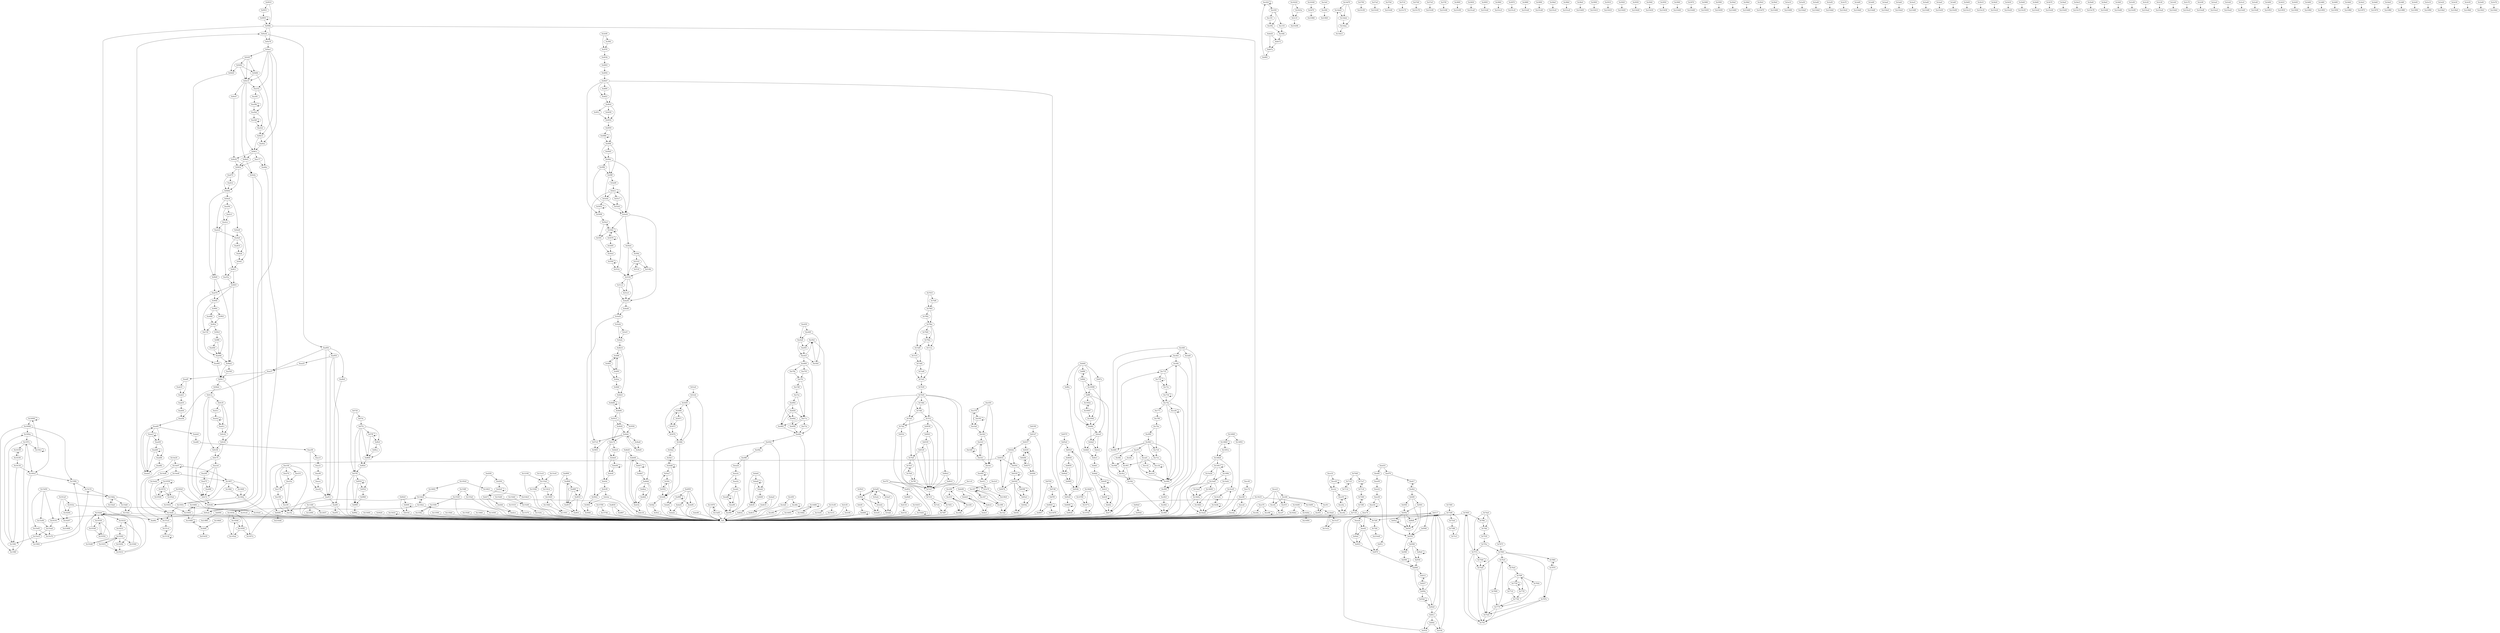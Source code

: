 digraph "/bin/ls" {
	"0x16000" -> "0x16000"
	"0x16000" -> "0x16068"
	"0xc024" -> "0xc030"
	"0xc024" -> "0xc024"
	"0x1002e" -> "0x10047"
	"0xc030" -> "0xc191"
	"0xc030" -> "0xc09a"
	"0xc030" -> "0xc153"
	"0x12037" -> "0x0"
	"0x8038" -> "0x8041"
	"0x8038" -> "0x7e27"
	"0x403b" -> "0x4063"
	"0xa040" -> "0xa046"
	"0x8041" -> "0x8100"
	"0x8041" -> "0x7e27"
	"0xa046" -> "0x9bb2"
	"0xa046" -> "0xa485"
	"0x10047" -> "0x1002e"
	"0x10047" -> "0x1004f"
	"0x1004f" -> "0xfd8e"
	"0x4063" -> "0x4092"
	"0x16068" -> "0x160ba"
	"0x16068" -> "0x15f0b"
	"0x16068" -> "0x15f6f"
	"0xa070" -> "0xa0c2"
	"0xa070" -> "0x9b82"
	"0x6090" -> "0x0"
	"0x6090" -> "0x21ff60"
	"0x4092" -> "0x40d7"
	"0x12090" -> "0x0"
	"0x10098" -> "0xfff0"
	"0x10098" -> "0xfea9"
	"0xc09a" -> "0xc0db"
	"0x80a3" -> "0x80c0"
	"0x80a3" -> "0x7e27"
	"0x160ba" -> "0x15f7a"
	"0x160ba" -> "0x160cd"
	"0x80c0" -> "0x7e27"
	"0xa0c2" -> "0x9b82"
	"0x160cd" -> "0x15f0b"
	"0x160cd" -> "0x15f04"
	"0x40d7" -> "0x0"
	"0x40d7" -> "0x5699"
	"0x40d7" -> "0x4f23"
	"0x40d7" -> "0x48c6"
	"0x40d7" -> "0x4f09"
	"0xc0db" -> "0xbb72"
	"0x60e0" -> "0x60f0"
	"0x60e0" -> "0x610d"
	"0xa0ea" -> "0x9b1c"
	"0x60f0" -> "0x60f0"
	"0x60f0" -> "0x610d"
	"0xe100" -> "0xe1f0"
	"0xe100" -> "0xe231"
	"0xe100" -> "0xe178"
	"0xe100" -> "0xe1fa"
	"0xe100" -> "0xe27b"
	"0x8100" -> "0x8120"
	"0x8100" -> "0x7e27"
	"0x16100" -> "0x16130"
	"0x16100" -> "0x16109"
	"0x16109" -> "0x16100"
	"0x610d" -> "0x0"
	"0x8120" -> "0x7fa0"
	"0x8120" -> "0x7e27"
	"0x16130" -> "0x15f61"
	"0x16130" -> "0x160cd"
	"0xc153" -> "0xc0db"
	"0x12160" -> "0x133a0"
	"0x12160" -> "0x0"
	"0x816c" -> "0x7e27"
	"0xa177" -> "0xa6be"
	"0xa177" -> "0x9b5e"
	"0xe178" -> "0xe196"
	"0x6190" -> "0x61d7"
	"0xc191" -> "0xc09a"
	"0x16191" -> "0x15ea8"
	"0xe196" -> "0xe1f0"
	"0xe196" -> "0xe1fa"
	"0x161a0" -> "0x161bc"
	"0x161a0" -> "0x16204"
	"0x161a0" -> "0x16207"
	"0x161bc" -> "0x161e0"
	"0x161bc" -> "0x16204"
	"0xc1c0" -> "0xc200"
	"0x61d7" -> "0x0"
	"0x61d7" -> "0x6237"
	"0x161e0" -> "0x0"
	"0xa1e6" -> "0xa468"
	"0xa1e6" -> "0xa240"
	"0xa1e6" -> "0x9c7e"
	"0xe1f0" -> "0xe1fa"
	"0xe1fa" -> "0x0"
	"0xc200" -> "0xc210"
	"0xc200" -> "0xc24b"
	"0x16204" -> "0x16207"
	"0x16207" -> "0x21fd08"
	"0x1020b" -> "0x10212"
	"0x10212" -> "0x1021b"
	"0x10212" -> "0x102dd"
	"0xc210" -> "0xc24b"
	"0xc210" -> "0xc226"
	"0x1021b" -> "0x10231"
	"0x1021b" -> "0x1020b"
	"0x16220" -> "0x3c10"
	"0x16220" -> "0x1623a"
	"0xc226" -> "0xc200"
	"0xc226" -> "0xc210"
	"0xc226" -> "0xc24b"
	"0xe231" -> "0xe23a"
	"0x10231" -> "0x10260"
	"0x6237" -> "0x62dc"
	"0x6237" -> "0x625f"
	"0xe23a" -> "0xe1f0"
	"0xe23a" -> "0xe178"
	"0x1623a" -> "0x3c10"
	"0xa240" -> "0xa275"
	"0xc24b" -> "0x0"
	"0x10251" -> "0x10260"
	"0x10251" -> "0x10212"
	"0x625f" -> "0x6266"
	"0x625f" -> "0x628e"
	"0x10260" -> "0x10360"
	"0x10260" -> "0x10251"
	"0x10260" -> "0x10212"
	"0x10260" -> "0x102d8"
	"0x10260" -> "0x1020b"
	"0x16260" -> "0x162b2"
	"0x16260" -> "0x1626a"
	"0x6266" -> "0x6273"
	"0x6266" -> "0x625f"
	"0x1626a" -> "0x21ff30"
	"0x6273" -> "0x6266"
	"0x6273" -> "0x628e"
	"0x6273" -> "0x625f"
	"0xa275" -> "0xa468"
	"0xa275" -> "0x9c7e"
	"0xe27b" -> "0xe23a"
	"0x628e" -> "0x0"
	"0xa29d" -> "0xa2c3"
	"0xa29d" -> "0xa2ce"
	"0x162b2" -> "0x0"
	"0xc2c0" -> "0xc3ad"
	"0xc2c0" -> "0xc357"
	"0xa2c3" -> "0xa2ce"
	"0xa2ce" -> "0xa55a"
	"0xa2ce" -> "0xa2e4"
	"0x102d8" -> "0x102dd"
	"0x62dc" -> "0x641b"
	"0x62dc" -> "0x6476"
	"0x62dc" -> "0x630e"
	"0x102dd" -> "0x10330"
	"0x102dd" -> "0x0"
	"0x102dd" -> "0x1021b"
	"0x102dd" -> "0x102dd"
	"0xa2e4" -> "0xa4a0"
	"0xa2e4" -> "0x9b9f"
	"0x630e" -> "0x6330"
	"0x630e" -> "0x6342"
	"0xa31b" -> "0xa381"
	"0xa31b" -> "0xa3bd"
	"0x6330" -> "0x6330"
	"0x6330" -> "0x6342"
	"0x10330" -> "0x102d8"
	"0x10330" -> "0x10349"
	"0x10330" -> "0x10354"
	"0x16340" -> "0x3d70"
	"0x6342" -> "0x6390"
	"0x6342" -> "0x63a3"
	"0x6342" -> "0x6476"
	"0x6342" -> "0x63fc"
	"0x6342" -> "0x63be"
	"0xc347" -> "0xc398"
	"0xc347" -> "0xc357"
	"0x10349" -> "0x10354"
	"0x10349" -> "0x102dd"
	"0xe350" -> "0xe378"
	"0xe350" -> "0xe3b3"
	"0xe350" -> "0xe3ec"
	"0x10354" -> "0x10330"
	"0x10354" -> "0x102dd"
	"0xc357" -> "0xc347"
	"0xc357" -> "0xc398"
	"0xc357" -> "0xc3ad"
	"0xc357" -> "0xc357"
	"0x10360" -> "0x102dd"
	"0xe378" -> "0xe393"
	"0xe378" -> "0xe3a6"
	"0xa381" -> "0xa39b"
	"0x6390" -> "0x6390"
	"0x6390" -> "0x63a3"
	"0xe393" -> "0xe393"
	"0xe393" -> "0xe3a6"
	"0xc398" -> "0xc3ad"
	"0xa39b" -> "0xa39b"
	"0xa39b" -> "0xa3bd"
	"0x63a3" -> "0x63be"
	"0xe3a6" -> "0xe378"
	"0xe3a6" -> "0xe3b3"
	"0xc3ad" -> "0x0"
	"0xe3b3" -> "0xe3c0"
	"0xe3b3" -> "0xe3ec"
	"0xa3bd" -> "0xa3d0"
	"0xa3bd" -> "0xa3e2"
	"0x63be" -> "0x63fc"
	"0xe3c0" -> "0xe3d0"
	"0xe3c0" -> "0xe3e1"
	"0xe3d0" -> "0xe3d0"
	"0xe3d0" -> "0xe3e1"
	"0xa3d0" -> "0xa3d0"
	"0xa3d0" -> "0xa3e2"
	"0x103e0" -> "0x0"
	"0xe3e1" -> "0xe3c0"
	"0xe3e1" -> "0xe3ec"
	"0xa3e2" -> "0x9b13"
	"0xc3e0" -> "0xc406"
	"0xe3ec" -> "0xe400"
	"0xe3ec" -> "0xe411"
	"0x63fc" -> "0x0"
	"0xe400" -> "0xe400"
	"0xe400" -> "0xe411"
	"0xc406" -> "0x21ff20"
	"0xe411" -> "0x3e70"
	"0x641b" -> "0x6490"
	"0x641b" -> "0x630e"
	"0xe430" -> "0xe4a8"
	"0xe430" -> "0xe469"
	"0x10432" -> "0x10450"
	"0x10450" -> "0x10460"
	"0x10450" -> "0x10484"
	"0x10460" -> "0x3b80"
	"0x10460" -> "0x10484"
	"0x10460" -> "0x10460"
	"0xa468" -> "0x9c7e"
	"0xe469" -> "0xe5b0"
	"0xe469" -> "0xe4a8"
	"0x6476" -> "0x641b"
	"0xa478" -> "0x9f48"
	"0xa478" -> "0xa485"
	"0x14480" -> "0x14480"
	"0x14480" -> "0x14493"
	"0x14480" -> "0x144bb"
	"0x10484" -> "0x103e0"
	"0x10484" -> "0x10450"
	"0xa485" -> "0x9bc7"
	"0x6490" -> "0x21feb8"
	"0x14493" -> "0x0"
	"0xa4a0" -> "0xa6a8"
	"0xa4a0" -> "0x9f11"
	"0xa4a0" -> "0xa816"
	"0xe4a8" -> "0xe4c6"
	"0xe4a8" -> "0xe65f"
	"0x144bb" -> "0x14480"
	"0xe4c6" -> "0xe5b0"
	"0xe4c6" -> "0xe669"
	"0xe4c6" -> "0xe5b2"
	"0x144e0" -> "0x0"
	"0x144e0" -> "0x144ee"
	"0x144ee" -> "0x14500"
	"0x144ee" -> "0x144e0"
	"0x144ee" -> "0x1453b"
	"0x14500" -> "0x0"
	"0x1453b" -> "0x145b8"
	"0x1453b" -> "0x1457a"
	"0x1453b" -> "0x145ab"
	"0x1453b" -> "0x14595"
	"0xa540" -> "0x9bc7"
	"0x10548" -> "0x10558"
	"0x10548" -> "0x1057d"
	"0x10558" -> "0x10558"
	"0x10558" -> "0x1057d"
	"0x10558" -> "0x105af"
	"0xa55a" -> "0x9f25"
	"0x6570" -> "0x65a0"
	"0x1457a" -> "0x144e0"
	"0x1057d" -> "0x10548"
	"0x1057d" -> "0x105af"
	"0x14595" -> "0x1457a"
	"0x14595" -> "0x145ab"
	"0x65a0" -> "0x65c0"
	"0x65a0" -> "0x65e9"
	"0x145ab" -> "0x145b8"
	"0x105af" -> "0x10432"
	"0xe5b0" -> "0xe5b2"
	"0xe5b2" -> "0x0"
	"0xe5b2" -> "0xe65f"
	"0x145b8" -> "0x14595"
	"0x65c0" -> "0x6640"
	"0x65c0" -> "0x65db"
	"0xa5c1" -> "0xa5e2"
	"0x65db" -> "0x65c0"
	"0x65db" -> "0x65e9"
	"0x105e0" -> "0x10548"
	"0x105e0" -> "0x103e0"
	"0x105e0" -> "0x10432"
	"0x145e0" -> "0x14621"
	"0x145e0" -> "0x14602"
	"0xa5e2" -> "0xa5e2"
	"0xa5e2" -> "0xa61c"
	"0x65e9" -> "0x6628"
	"0x65e9" -> "0x6608"
	"0x14602" -> "0x144e0"
	"0x6608" -> "0x6608"
	"0x6608" -> "0x6628"
	"0xa61c" -> "0x9c42"
	"0x14621" -> "0x21fdc0"
	"0x6628" -> "0x0"
	"0x6640" -> "0x66a0"
	"0x6640" -> "0x65db"
	"0x6640" -> "0x6656"
	"0xc640" -> "0xcbd0"
	"0xc640" -> "0xc6d1"
	"0xc640" -> "0xc860"
	"0xc640" -> "0xcb60"
	"0x6656" -> "0x66a0"
	"0x6656" -> "0x6683"
	"0xe65f" -> "0xe4c6"
	"0xe669" -> "0xe78a"
	"0xe669" -> "0xe703"
	"0xe669" -> "0xe6bc"
	"0xe669" -> "0xe84d"
	"0x6683" -> "0x65db"
	"0xa688" -> "0x9fcb"
	"0x66a0" -> "0x6683"
	"0xa6a8" -> "0x9efc"
	"0x146b0" -> "0x3b80"
	"0xe6bc" -> "0x0"
	"0xe6bc" -> "0xe92d"
	"0xa6be" -> "0x9ca4"
	"0x146d0" -> "0x14760"
	"0x146d0" -> "0x1477a"
	"0x146d0" -> "0x147b4"
	"0xc6d1" -> "0xc6fb"
	"0xc6fb" -> "0xc710"
	"0xc6fb" -> "0xc80f"
	"0xe703" -> "0xe70c"
	"0xe70c" -> "0xe7d8"
	"0xe70c" -> "0xe71a"
	"0xc710" -> "0xc718"
	"0xc710" -> "0xc72c"
	"0xc718" -> "0xc718"
	"0xc718" -> "0xc74a"
	"0xc718" -> "0xc72c"
	"0xe71a" -> "0xe858"
	"0xe71a" -> "0xe883"
	"0xe71a" -> "0xe73e"
	"0xa720" -> "0xa046"
	"0xc72c" -> "0xc73d"
	"0xc73d" -> "0xc74a"
	"0xc73d" -> "0xc73d"
	"0xe73e" -> "0xe6bc"
	"0xc74a" -> "0xc800"
	"0xc74a" -> "0xc771"
	"0xc74a" -> "0xca36"
	"0xc74a" -> "0xc6fb"
	"0xc74a" -> "0xc80f"
	"0x14760" -> "0x1477a"
	"0xc771" -> "0xc780"
	"0x1477a" -> "0x147b4"
	"0xc780" -> "0xc7ba"
	"0xe78a" -> "0xe70c"
	"0x67b0" -> "0x67d8"
	"0x67b0" -> "0x6857"
	"0x147b4" -> "0x0"
	"0xc7ba" -> "0xc890"
	"0xc7ba" -> "0xc7e6"
	"0x67d8" -> "0x67ff"
	"0xe7d8" -> "0xe7ee"
	"0xc7e6" -> "0xc7ee"
	"0xe7ee" -> "0xe71a"
	"0xe7ee" -> "0xe80d"
	"0xc7ee" -> "0xc800"
	"0xc7ee" -> "0xc901"
	"0x67ff" -> "0x6820"
	"0xc800" -> "0xc710"
	"0xc800" -> "0xc80f"
	"0xe80d" -> "0xe828"
	"0xe80d" -> "0xe883"
	"0xc80f" -> "0xc823"
	"0xa816" -> "0xa6a8"
	"0x6820" -> "0x6820"
	"0x6820" -> "0x21fd78"
	"0x6820" -> "0x6857"
	"0xc823" -> "0xc842"
	"0xe828" -> "0xe71a"
	"0xe828" -> "0xe883"
	"0xe828" -> "0xe84d"
	"0x14840" -> "0x148b0"
	"0x14840" -> "0x14852"
	"0xc842" -> "0xc860"
	"0xe84d" -> "0xe858"
	"0xa84c" -> "0x9a3d"
	"0x14852" -> "0x0"
	"0x6857" -> "0x0"
	"0xe858" -> "0xe6bc"
	"0xa856" -> "0xa911"
	"0xa856" -> "0xa954"
	"0xa856" -> "0xa8e6"
	"0xa856" -> "0xaa37"
	"0xc860" -> "0x0"
	"0xe883" -> "0xe6bc"
	"0xc890" -> "0xc8b3"
	"0x148b0" -> "0x148b0"
	"0x148b0" -> "0x1491a"
	"0x148b0" -> "0x148e8"
	"0xc8b3" -> "0xcb60"
	"0xc8b3" -> "0xc800"
	"0xc8b3" -> "0xc7e6"
	"0xc8b3" -> "0xc8fe"
	"0xc8b3" -> "0xc97c"
	"0xc8b3" -> "0xc7ee"
	"0x48c6" -> "0x4934"
	"0x48c6" -> "0x491c"
	"0x48c6" -> "0x4d36"
	"0xa8e6" -> "0xa911"
	"0x148e8" -> "0x0"
	"0x148e8" -> "0x14cd5"
	"0x148e8" -> "0x149c7"
	"0xc8fe" -> "0xc901"
	"0xc901" -> "0xc9ca"
	"0xc901" -> "0xc9dc"
	"0xa911" -> "0x0"
	"0xa911" -> "0xaf0f"
	"0x1491a" -> "0x148e8"
	"0x491c" -> "0x4934"
	"0xe92d" -> "0x0"
	"0xe92d" -> "0xe9de"
	"0xe92d" -> "0xe99f"
	"0x4934" -> "0x4959"
	"0xa954" -> "0xa911"
	"0xa954" -> "0xaa25"
	"0xa954" -> "0xaf0f"
	"0x4959" -> "0x4980"
	"0x4959" -> "0x499f"
	"0xc97c" -> "0xc800"
	"0xc97c" -> "0xcad1"
	"0xc97c" -> "0xc9b0"
	"0xc97c" -> "0xcbfc"
	"0x4980" -> "0x4980"
	"0x4980" -> "0x499f"
	"0xe99f" -> "0x0"
	"0x69a0" -> "0x0"
	"0x69a0" -> "0x69dd"
	"0x499f" -> "0x49dc"
	"0x499f" -> "0x49d5"
	"0x499f" -> "0x49ff"
	"0xc9b0" -> "0xc9ca"
	"0x149c7" -> "0x14a28"
	"0x149c7" -> "0x14a87"
	"0x149c7" -> "0x149fe"
	"0x149c7" -> "0x149c7"
	"0xc9ca" -> "0xc9dc"
	"0x49d5" -> "0x49dc"
	"0xc9dc" -> "0xc860"
	"0x69dd" -> "0x0"
	"0xe9de" -> "0xe9f8"
	"0x49dc" -> "0x4a42"
	"0x49dc" -> "0x49fb"
	"0x49dc" -> "0x49ff"
	"0xe9f8" -> "0xea24"
	"0xe9f8" -> "0xe99f"
	"0x49fb" -> "0x4a42"
	"0x49fb" -> "0x49ff"
	"0x149fe" -> "0x14a0c"
	"0x149fe" -> "0x14a87"
	"0x49ff" -> "0x4a08"
	"0x49ff" -> "0x524d"
	"0x4a08" -> "0x4a1c"
	"0x14a0c" -> "0x14a2d"
	"0x4a1c" -> "0x4a42"
	"0x4a1c" -> "0x57e4"
	"0x4a1c" -> "0x53c7"
	"0x4a1c" -> "0x4a1c"
	"0x4a1c" -> "0x524d"
	"0xea24" -> "0xea3a"
	"0xaa25" -> "0xaa37"
	"0x14a28" -> "0x14a2d"
	"0x14a2d" -> "0x0"
	"0x14a2d" -> "0x14cd5"
	"0xca36" -> "0xc800"
	"0xca36" -> "0xca36"
	"0xaa37" -> "0xaaf0"
	"0xaa37" -> "0xaa56"
	"0xea3a" -> "0xea5a"
	"0xea3a" -> "0xe99f"
	"0x4a42" -> "0x50e0"
	"0x4a42" -> "0x540a"
	"0x4a42" -> "0x4a56"
	"0x4a56" -> "0x4ed0"
	"0x4a56" -> "0x4a63"
	"0xaa56" -> "0xaa60"
	"0xea5a" -> "0xea6c"
	"0xaa60" -> "0xaae0"
	"0xaa60" -> "0xad30"
	"0xaa60" -> "0xaac5"
	"0xaa60" -> "0xabe6"
	"0x4a63" -> "0x4abb"
	"0x4a63" -> "0x5846"
	"0xea6c" -> "0xea88"
	"0xea6c" -> "0xea99"
	"0xea6c" -> "0xe99f"
	"0x14a87" -> "0x14b00"
	"0x14a87" -> "0x14b0a"
	"0x14a87" -> "0x14b6c"
	"0x14a87" -> "0x14aef"
	"0xea88" -> "0xea88"
	"0xea88" -> "0xea99"
	"0xea99" -> "0xe99f"
	"0x4abb" -> "0x4af1"
	"0x4abb" -> "0x4afa"
	"0xaac5" -> "0xad30"
	"0xaac5" -> "0xaae0"
	"0xaac5" -> "0xaac5"
	"0xcad1" -> "0xcb19"
	"0xcad1" -> "0xcc32"
	"0xcad1" -> "0xcc3d"
	"0xaae0" -> "0xaa60"
	"0x14aef" -> "0x14b0a"
	"0x4af1" -> "0x4afa"
	"0xaaf0" -> "0xab21"
	"0xaaf0" -> "0xab19"
	"0x4afa" -> "0x4b14"
	"0x14b00" -> "0x14b0a"
	"0x14b0a" -> "0x0"
	"0x14b0a" -> "0x14b6c"
	"0x4b14" -> "0x4f88"
	"0x4b14" -> "0x4b21"
	"0xab19" -> "0xab21"
	"0xcb19" -> "0xc800"
	"0x4b21" -> "0x4b68"
	"0x4b21" -> "0x4b84"
	"0xab21" -> "0xab35"
	"0xab35" -> "0xab44"
	"0xab44" -> "0xaa56"
	"0xcb60" -> "0xc6d1"
	"0x4b68" -> "0x4b68"
	"0x4b68" -> "0x4b84"
	"0x14b6c" -> "0x14a2d"
	"0x4b84" -> "0x4b92"
	"0x4b84" -> "0x5015"
	"0x4b92" -> "0x4bdc"
	"0x4b92" -> "0x4c76"
	"0x4ba8" -> "0x4bd5"
	"0xcbd0" -> "0xc860"
	"0x4bd5" -> "0x4bdc"
	"0x4bdc" -> "0x5803"
	"0x4bdc" -> "0x57e4"
	"0x4bdc" -> "0x4bd5"
	"0x4bdc" -> "0x4c76"
	"0x4bdc" -> "0x4ba8"
	"0xabe6" -> "0xabf6"
	"0xabf6" -> "0xac08"
	"0xcbfc" -> "0xc9b0"
	"0xac08" -> "0xacf4"
	"0xac08" -> "0xac1f"
	"0xac1f" -> "0xac2c"
	"0xac2c" -> "0xac80"
	"0xcc32" -> "0xcb19"
	"0xcc3d" -> "0xcb19"
	"0xcc3d" -> "0xcc3d"
	"0xec40" -> "0xec74"
	"0x14c6b" -> "0x14c6b"
	"0x14c6b" -> "0x14cf4"
	"0x14c6b" -> "0x14a2d"
	"0xec74" -> "0xec88"
	"0x4c76" -> "0x4dc8"
	"0x4c76" -> "0x4c8c"
	"0x4c76" -> "0x4de0"
	"0xac80" -> "0xacec"
	"0xec88" -> "0xeca0"
	"0xec88" -> "0xecba"
	"0x4c8c" -> "0x4c99"
	"0x4c99" -> "0x5822"
	"0x4c99" -> "0x4cbe"
	"0xeca0" -> "0x0"
	"0xeca0" -> "0xecba"
	"0xecba" -> "0x0"
	"0x4cbe" -> "0x0"
	"0x4cbe" -> "0x5841"
	"0x14cd5" -> "0x14cf4"
	"0xacec" -> "0xacf4"
	"0x14cf4" -> "0x14c6b"
	"0xacf4" -> "0xa911"
	"0xed10" -> "0xef79"
	"0xed10" -> "0xedf5"
	"0xad30" -> "0xad68"
	"0xad30" -> "0xad49"
	"0x4d36" -> "0x4934"
	"0xad49" -> "0xad68"
	"0xad49" -> "0xad49"
	"0xad49" -> "0xaae0"
	"0xcd50" -> "0xcda0"
	"0xcd50" -> "0xcd8e"
	"0xad68" -> "0xad82"
	"0x14d70" -> "0x14de6"
	"0x14d70" -> "0x14deb"
	"0x14d70" -> "0x14dac"
	"0xad82" -> "0xaae0"
	"0xcd8e" -> "0xcd93"
	"0xcd8e" -> "0xcd8e"
	"0xcd93" -> "0x0"
	"0xcda0" -> "0x0"
	"0x14dac" -> "0x14dc3"
	"0x14dc3" -> "0x14de6"
	"0x4dc8" -> "0x4de0"
	"0x4de0" -> "0x4e00"
	"0x4de0" -> "0x4e0f"
	"0x14de6" -> "0x14deb"
	"0x14deb" -> "0x14dac"
	"0xedf5" -> "0xee09"
	"0x4e00" -> "0x4e00"
	"0x4e00" -> "0x4e0f"
	"0xee09" -> "0xee22"
	"0x4e0f" -> "0x4c8c"
	"0xce10" -> "0xce20"
	"0xce10" -> "0xce2c"
	"0x14e20" -> "0x151a5"
	"0x14e20" -> "0x14e97"
	"0xee22" -> "0xee38"
	"0xce20" -> "0xce20"
	"0xce20" -> "0xce2c"
	"0xce2c" -> "0xce6a"
	"0xce2c" -> "0xce55"
	"0xee38" -> "0xf01c"
	"0xee38" -> "0xee54"
	"0xce4a" -> "0xce6a"
	"0xce4a" -> "0xce55"
	"0xee54" -> "0xee74"
	"0xee54" -> "0xee54"
	"0xce55" -> "0xce4a"
	"0xce55" -> "0xce55"
	"0xce55" -> "0xce6a"
	"0xce6a" -> "0x0"
	"0xce70" -> "0xce98"
	"0xce70" -> "0xce8a"
	"0xee74" -> "0xeea9"
	"0xee74" -> "0xeef2"
	"0xee74" -> "0xf453"
	"0xce8a" -> "0x0"
	"0x14e97" -> "0x14ef8"
	"0x14e97" -> "0x14ed0"
	"0x14e97" -> "0x14f57"
	"0x14e97" -> "0x14e97"
	"0xce98" -> "0x0"
	"0xce98" -> "0xce98"
	"0xeea9" -> "0xf4a0"
	"0xeea9" -> "0xeef2"
	"0xcec0" -> "0x0"
	"0xcec0" -> "0xcf19"
	"0xcec0" -> "0xcf28"
	"0xcec0" -> "0xcef2"
	"0x14ed0" -> "0x14ede"
	"0x14ed0" -> "0x14f57"
	"0x4ed0" -> "0x4a63"
	"0x14ede" -> "0x14efd"
	"0xeef2" -> "0xf070"
	"0xeef2" -> "0xf453"
	"0xeef2" -> "0xf4a0"
	"0xcef2" -> "0xcef7"
	"0xcef7" -> "0x0"
	"0x14ef8" -> "0x14efd"
	"0x14efd" -> "0x0"
	"0x14efd" -> "0x151a5"
	"0x4f09" -> "0x4f23"
	"0xaf0f" -> "0x0"
	"0xaf0f" -> "0xaf55"
	"0xaf0f" -> "0x6490"
	"0xcf19" -> "0xcef7"
	"0x4f23" -> "0x48c6"
	"0xcf28" -> "0xcf51"
	"0xcf28" -> "0xcef2"
	"0xcf28" -> "0xcf53"
	"0xcf28" -> "0xcf19"
	"0xcf51" -> "0xcf53"
	"0xcf53" -> "0x0"
	"0xaf55" -> "0x0"
	"0x14f57" -> "0x14fd0"
	"0x14f57" -> "0x14fda"
	"0x14f57" -> "0x1503c"
	"0x14f57" -> "0x14fbf"
	"0x4f65" -> "0x4f88"
	"0x4f65" -> "0x4faa"
	"0x4f65" -> "0x4f95"
	"0xcf70" -> "0x0"
	"0xcf70" -> "0xd03c"
	"0xcf70" -> "0x3e70"
	"0xef79" -> "0xf350"
	"0xef79" -> "0xefc7"
	"0x4f88" -> "0x4f65"
	"0x4f88" -> "0x4f95"
	"0x4f95" -> "0x4f88"
	"0x4f95" -> "0x4faa"
	"0x4faa" -> "0x4fb8"
	"0xefb2" -> "0xf568"
	"0xefb2" -> "0xf2f0"
	"0xefb2" -> "0xefc7"
	"0x4fb8" -> "0x4b21"
	"0x14fbf" -> "0x14fda"
	"0xefc7" -> "0xefb2"
	"0x14fd0" -> "0x14fda"
	"0x14fda" -> "0x0"
	"0x14fda" -> "0x1503c"
	"0x5015" -> "0x4b92"
	"0x5015" -> "0x5056"
	"0x5015" -> "0x4c76"
	"0xf01c" -> "0xf070"
	"0x1503c" -> "0x14efd"
	"0xd03c" -> "0xd0d0"
	"0xd03c" -> "0x0"
	"0x5056" -> "0x4bdc"
	"0xf070" -> "0xf090"
	"0xf090" -> "0xf212"
	"0xf090" -> "0xf09a"
	"0xf09a" -> "0xf0a9"
	"0xf09a" -> "0xf3dd"
	"0xf09a" -> "0xf117"
	"0xf0a9" -> "0xf0c1"
	"0xf0a9" -> "0xf117"
	"0xf0c1" -> "0xf534"
	"0xf0c1" -> "0xf117"
	"0xf0c1" -> "0xf10b"
	"0xf0c1" -> "0xf0dc"
	"0x70d0" -> "0x7123"
	"0x70d0" -> "0x71a7"
	"0xd0d0" -> "0xd118"
	"0xf0dc" -> "0xf10b"
	"0xf0dc" -> "0xf534"
	"0x50e0" -> "0x50fa"
	"0x50e0" -> "0x5192"
	"0x50fa" -> "0x5143"
	"0x50fa" -> "0x518b"
	"0xf10b" -> "0xf117"
	"0xf117" -> "0xf6d0"
	"0xf117" -> "0x0"
	"0xd118" -> "0xd15d"
	"0x711d" -> "0x7123"
	"0x7123" -> "0x711d"
	"0x7123" -> "0x713f"
	"0x512f" -> "0x5143"
	"0x1513b" -> "0x1513b"
	"0x1513b" -> "0x151c4"
	"0x1513b" -> "0x14efd"
	"0x713f" -> "0x72f0"
	"0x713f" -> "0x0"
	"0x5143" -> "0x5192"
	"0x5143" -> "0x518b"
	"0x5143" -> "0x512f"
	"0xd15d" -> "0x0"
	"0x518b" -> "0x5192"
	"0x5192" -> "0x51e3"
	"0x5192" -> "0x51c4"
	"0x5192" -> "0x4a56"
	"0x151a5" -> "0x151c4"
	"0x71a7" -> "0x71c6"
	"0x151c4" -> "0x1513b"
	"0x51c4" -> "0x51e3"
	"0x51c4" -> "0x4a56"
	"0x71c6" -> "0x7260"
	"0x71c6" -> "0x71a7"
	"0x51e3" -> "0x4a56"
	"0xd200" -> "0x0"
	"0xd200" -> "0xd264"
	"0xf212" -> "0xf227"
	"0xf227" -> "0xf09a"
	"0xf227" -> "0xf212"
	"0x15240" -> "0x0"
	"0x15240" -> "0x1524c"
	"0x1524c" -> "0x0"
	"0x524d" -> "0x5652"
	"0x524d" -> "0x52d3"
	"0x7260" -> "0x728f"
	"0xd264" -> "0xd2e0"
	"0xd264" -> "0xd271"
	"0xd271" -> "0xd2ce"
	"0xd271" -> "0xd2bf"
	"0x728f" -> "0x7260"
	"0x728f" -> "0x713f"
	"0x152b0" -> "0x15240"
	"0xd2bf" -> "0xd2ce"
	"0xd2ce" -> "0x0"
	"0x152d0" -> "0x15240"
	"0x52d3" -> "0x4a42"
	"0xd2e0" -> "0xd2e0"
	"0xd2e0" -> "0xd271"
	"0x72f0" -> "0x72fd"
	"0xf2f0" -> "0xf581"
	"0xf2f0" -> "0xf306"
	"0xf2f0" -> "0xf347"
	"0x72fd" -> "0x21fed0"
	"0xf306" -> "0xf30a"
	"0xf30a" -> "0xf6d0"
	"0xf30a" -> "0xf5ea"
	"0xf30a" -> "0xf347"
	"0x15310" -> "0x15370"
	"0xf347" -> "0xf350"
	"0xf350" -> "0xf380"
	"0xf350" -> "0xf366"
	"0x7360" -> "0x73d9"
	"0xf366" -> "0xf380"
	"0xf366" -> "0xf6a0"
	"0xf366" -> "0xf556"
	"0x15370" -> "0x0"
	"0xf380" -> "0xf390"
	"0x7388" -> "0x73c3"
	"0xf390" -> "0xf390"
	"0xf390" -> "0xf090"
	"0x133a0" -> "0x13445"
	"0x133a0" -> "0x1341d"
	"0x133a0" -> "0x13546"
	"0x73c3" -> "0x73d9"
	"0x53c7" -> "0x52d3"
	"0x73d9" -> "0x0"
	"0x73d9" -> "0x72f0"
	"0x73d9" -> "0x73ed"
	"0xf3dd" -> "0xf0a9"
	"0xf3dd" -> "0xf3dd"
	"0x73ed" -> "0x7388"
	"0x15400" -> "0x0"
	"0x540a" -> "0x55f1"
	"0x540a" -> "0x56a3"
	"0x540a" -> "0x5478"
	"0x540a" -> "0x540a"
	"0x540a" -> "0x551b"
	"0x1341d" -> "0x13445"
	"0x9420" -> "0x0"
	"0x15433" -> "0x0"
	"0x15433" -> "0x15433"
	"0x13445" -> "0x13501"
	"0x13445" -> "0x134bf"
	"0xf453" -> "0xf070"
	"0x5478" -> "0x5478"
	"0x5478" -> "0x540a"
	"0x5478" -> "0x5495"
	"0x5495" -> "0x54cd"
	"0xf4a0" -> "0xf453"
	"0x74a0" -> "0x757e"
	"0x74a0" -> "0x7673"
	"0x74a0" -> "0x74fd"
	"0x74a0" -> "0x78fe"
	"0x134bf" -> "0x13501"
	"0x54cd" -> "0x550f"
	"0x154f0" -> "0x155d5"
	"0x154f0" -> "0x155a6"
	"0x74fd" -> "0x7530"
	"0x13501" -> "0x0"
	"0x550f" -> "0x551b"
	"0x550f" -> "0x550f"
	"0x551b" -> "0x5192"
	"0x7530" -> "0x755a"
	"0xf534" -> "0xf117"
	"0x13546" -> "0x0"
	"0xf556" -> "0xf090"
	"0x755a" -> "0x7683"
	"0x755a" -> "0x757e"
	"0xf568" -> "0xf350"
	"0x757e" -> "0x75e0"
	"0x757e" -> "0x75f1"
	"0x757e" -> "0x7605"
	"0x757e" -> "0x75d5"
	"0x757e" -> "0x75b8"
	"0xf581" -> "0xf350"
	"0xf581" -> "0xf30a"
	"0x13590" -> "0x0"
	"0x155a6" -> "0x0"
	"0x135b0" -> "0x0"
	"0x75b8" -> "0x75b8"
	"0x75b8" -> "0x75d5"
	"0x135d0" -> "0x0"
	"0x155d5" -> "0x0"
	"0x155d5" -> "0x155f0"
	"0x75d5" -> "0x75e0"
	"0x75d5" -> "0x75f1"
	"0x75e0" -> "0x75f1"
	"0xf5ea" -> "0xf5ea"
	"0xf5ea" -> "0xf347"
	"0x155f0" -> "0x0"
	"0x155f0" -> "0x155fa"
	"0x55f1" -> "0x54cd"
	"0x75f1" -> "0x7605"
	"0x155fa" -> "0x155f0"
	"0x155fa" -> "0x0"
	"0x7605" -> "0x0"
	"0x7605" -> "0x78fe"
	"0x5652" -> "0x5699"
	"0x5652" -> "0x5652"
	"0x13660" -> "0x0"
	"0x7673" -> "0x7683"
	"0x7683" -> "0x7860"
	"0x7683" -> "0x787b"
	"0x7683" -> "0x75d5"
	"0x7683" -> "0x76c0"
	"0x5699" -> "0x56a3"
	"0xf6a0" -> "0xf6a0"
	"0xf6a0" -> "0xf556"
	"0x56a3" -> "0x55f1"
	"0x56a3" -> "0x540a"
	"0x76c0" -> "0x76e0"
	"0x76c0" -> "0x7808"
	"0xf6d0" -> "0xf347"
	"0x76e0" -> "0x76f0"
	"0x76f0" -> "0x77c0"
	"0x76f0" -> "0x7750"
	"0x76f0" -> "0x782b"
	"0x76f0" -> "0x775f"
	"0xf720" -> "0xf74c"
	"0xf720" -> "0xf795"
	"0xf74c" -> "0xf75c"
	"0x7750" -> "0x7750"
	"0x7750" -> "0x775f"
	"0xf75c" -> "0xf8c0"
	"0xf75c" -> "0xf824"
	"0xf75c" -> "0xf795"
	"0xf75c" -> "0xf808"
	"0xf75c" -> "0xf7f9"
	"0x775f" -> "0x7764"
	"0x7764" -> "0x76f0"
	"0x7764" -> "0x7770"
	"0x7770" -> "0x76c0"
	"0x7770" -> "0x75f1"
	"0x7770" -> "0x75e0"
	"0x15780" -> "0x0"
	"0x15780" -> "0x157db"
	"0x3790" -> "0x21fc58"
	"0xf795" -> "0xf990"
	"0xf795" -> "0x0"
	"0xf795" -> "0xf934"
	"0xf795" -> "0xf93d"
	"0x37a0" -> "0x21fc60"
	"0x37b0" -> "0x21fc68"
	"0x37c0" -> "0x21fc70"
	"0x77c0" -> "0x7764"
	"0x37d0" -> "0x21fc78"
	"0x157db" -> "0x0"
	"0x37e0" -> "0x21fc80"
	"0x57e4" -> "0x5803"
	"0x37f0" -> "0x21fc88"
	"0xf7f9" -> "0xf8c0"
	"0xf7f9" -> "0xf7f9"
	"0xf7f9" -> "0xf808"
	"0x3800" -> "0x21fc90"
	"0x5803" -> "0x5822"
	"0x7808" -> "0x7770"
	"0xf808" -> "0xf824"
	"0x5822" -> "0x5841"
	"0xf824" -> "0xf795"
	"0x782b" -> "0x7770"
	"0xd830" -> "0x0"
	"0xd830" -> "0xd867"
	"0x3830" -> "0x21fca8"
	"0x5841" -> "0x5846"
	"0x5846" -> "0x0"
	"0x3850" -> "0x21fcb8"
	"0x3860" -> "0x21fcc0"
	"0x7860" -> "0x7870"
	"0xd867" -> "0x0"
	"0x7870" -> "0x7860"
	"0x7870" -> "0x787b"
	"0x3870" -> "0x21fcc8"
	"0x787b" -> "0x75e0"
	"0x787b" -> "0x75f1"
	"0x3880" -> "0x21fcd0"
	"0xd890" -> "0xd8b8"
	"0xd890" -> "0xd91f"
	"0x3890" -> "0x21fcd8"
	"0x38a0" -> "0x21fce0"
	"0x38b0" -> "0x21fce8"
	"0xd8b8" -> "0xd910"
	"0xd8b8" -> "0xd8f9"
	"0xd8b8" -> "0xd915"
	"0xf8c0" -> "0xf808"
	"0xf8c0" -> "0xf8ca"
	"0xf8ca" -> "0xf808"
	"0x38e0" -> "0x21fd00"
	"0xd8f9" -> "0xd910"
	"0xd8f9" -> "0xd8f9"
	"0xd8f9" -> "0xd915"
	"0x78fe" -> "0x74fd"
	"0x3900" -> "0x21fd10"
	"0xd910" -> "0xd915"
	"0xd910" -> "0xd91f"
	"0x7910" -> "0x7bf8"
	"0x7910" -> "0x7983"
	"0x9910" -> "0x9931"
	"0x9910" -> "0x998e"
	"0x3910" -> "0x21fd18"
	"0xd915" -> "0xd8b8"
	"0xd915" -> "0xd91f"
	"0xd91f" -> "0x0"
	"0x3920" -> "0x21fd20"
	"0x3930" -> "0x21fd28"
	"0x9931" -> "0x9955"
	"0xf934" -> "0xf990"
	"0xf934" -> "0xf934"
	"0xf934" -> "0xf93d"
	"0xf93d" -> "0xf968"
	"0x3940" -> "0x21fd30"
	"0x3950" -> "0x21fd38"
	"0xd950" -> "0xda90"
	"0xd950" -> "0x0"
	"0xd950" -> "0xda43"
	"0xd950" -> "0xd9f9"
	"0xd950" -> "0xda0c"
	"0x9955" -> "0x9955"
	"0x9955" -> "0x998e"
	"0x3960" -> "0x21fd40"
	"0xf968" -> "0xf990"
	"0x3970" -> "0x21fd48"
	"0x13979" -> "0x0"
	"0x13979" -> "0x13a05"
	"0x3980" -> "0x21fd50"
	"0x7983" -> "0x79ba"
	"0x7983" -> "0x799a"
	"0x998e" -> "0x9a78"
	"0x998e" -> "0x0"
	"0x998e" -> "0xa84c"
	"0x998e" -> "0x9a3d"
	"0x3990" -> "0x21fd58"
	"0xf990" -> "0xf99a"
	"0x799a" -> "0x79ba"
	"0xf99a" -> "0x0"
	"0x39a0" -> "0x21fd60"
	"0x39b0" -> "0x21fd68"
	"0x79ba" -> "0x7a60"
	"0x79ba" -> "0x79da"
	"0x79ba" -> "0x7c1a"
	"0x79ba" -> "0x79d4"
	"0x39c0" -> "0x21fd70"
	"0x59c0" -> "0x59ef"
	"0x79d4" -> "0x79da"
	"0x79da" -> "0x7a60"
	"0x79da" -> "0x7c1a"
	"0x39e0" -> "0x21fd80"
	"0x59ef" -> "0x5a00"
	"0x59ef" -> "0x5a42"
	"0xd9f9" -> "0xda90"
	"0xd9f9" -> "0xd9f9"
	"0xd9f9" -> "0xda0c"
	"0x5a00" -> "0x5a50"
	"0x5a00" -> "0x0"
	"0x5a00" -> "0x5ae5"
	"0x5a00" -> "0x59ef"
	"0x5a00" -> "0x5a2e"
	"0x5a00" -> "0x5abf"
	"0x13a05" -> "0x0"
	"0x13a05" -> "0x13979"
	"0xda0c" -> "0xda2e"
	"0x3a10" -> "0x21fd98"
	"0xda2e" -> "0x0"
	"0x5a2e" -> "0x5a00"
	"0x5a2e" -> "0x5a42"
	"0x3a30" -> "0x21fda8"
	"0x9a3d" -> "0x9a78"
	"0x9a3d" -> "0xa856"
	"0x3a40" -> "0x21fdb0"
	"0x5a42" -> "0x5a50"
	"0x5a42" -> "0x5abf"
	"0xda43" -> "0x0"
	"0xda43" -> "0xda2e"
	"0x3a50" -> "0x21fdb8"
	"0x5a50" -> "0x59ef"
	"0x7a60" -> "0x7a8d"
	"0x7a60" -> "0x7a7e"
	"0x3a70" -> "0x21fdc8"
	"0x9a78" -> "0x9ae1"
	"0x7a7e" -> "0x7a8d"
	"0x3a80" -> "0x21fdd0"
	"0x7a8d" -> "0x7ae0"
	"0x7a8d" -> "0x7ad8"
	"0xda90" -> "0x0"
	"0x3a90" -> "0x21fdd8"
	"0xdaa0" -> "0xdb10"
	"0xdaa0" -> "0xdb15"
	"0x3aa0" -> "0x21fde0"
	"0x3ab0" -> "0x21fde8"
	"0xfab0" -> "0xfb30"
	"0xfab0" -> "0xfad4"
	"0xfab0" -> "0xfadd"
	"0x5abf" -> "0x0"
	"0x3ac0" -> "0x21fdf0"
	"0x3ad0" -> "0x21fdf8"
	"0xfad4" -> "0xfb30"
	"0xfad4" -> "0xfad4"
	"0xfad4" -> "0xfadd"
	"0x7ad8" -> "0x7ae0"
	"0xfadd" -> "0xfb08"
	"0x3ae0" -> "0x21fe00"
	"0x7ae0" -> "0x7b30"
	"0x9ae1" -> "0x9e10"
	"0x9ae1" -> "0x9cf0"
	"0x9ae1" -> "0x9b13"
	"0x9ae1" -> "0xa0ea"
	"0x9ae1" -> "0xa31b"
	"0x5ae5" -> "0x5abf"
	"0x3af0" -> "0x21fe08"
	"0x3b00" -> "0x21fe10"
	"0xfb08" -> "0xfb30"
	"0xdb10" -> "0xdb15"
	"0x13b10" -> "0x0"
	"0x13b10" -> "0x13b99"
	"0x3b10" -> "0x21fe18"
	"0x9b13" -> "0xa0ea"
	"0x9b13" -> "0x9b1c"
	"0xdb15" -> "0x0"
	"0x9b1c" -> "0x9e50"
	"0x9b1c" -> "0x9b41"
	"0x9b1c" -> "0xa177"
	"0x9b1c" -> "0xa6be"
	"0xbb20" -> "0xbb7a"
	"0xbb20" -> "0xbb72"
	"0x3b20" -> "0x21fe20"
	"0xdb20" -> "0xdc18"
	"0xdb20" -> "0xdb48"
	"0x3b30" -> "0x21fe28"
	"0x7b30" -> "0x7b45"
	"0xfb30" -> "0xfb3a"
	"0xfb3a" -> "0x0"
	"0x3b40" -> "0x21fe30"
	"0x9b41" -> "0x9e6a"
	"0x9b41" -> "0x9b5e"
	"0x7b45" -> "0x0"
	"0x7b45" -> "0x7e27"
	"0x7b45" -> "0x7dcf"
	"0x7b45" -> "0x7d52"
	"0x7b45" -> "0x7f12"
	"0x7b45" -> "0x7dbb"
	"0x7b45" -> "0x7dbf"
	"0xdb48" -> "0xdc0a"
	"0xdb48" -> "0xdbbb"
	"0xdb48" -> "0xdb7c"
	"0x9b5e" -> "0xa070"
	"0x9b5e" -> "0x9b82"
	"0x3b60" -> "0x21fe40"
	"0x3b70" -> "0x21fe48"
	"0xbb72" -> "0xbb7a"
	"0xbb7a" -> "0xbf83"
	"0xdb7c" -> "0xdb7c"
	"0xdb7c" -> "0xdbb7"
	"0x3b80" -> "0x21fe50"
	"0x9b82" -> "0x9ea0"
	"0x9b82" -> "0x9b9f"
	"0x13b99" -> "0x13ba0"
	"0x9b9f" -> "0xa478"
	"0x9b9f" -> "0x9bb2"
	"0x13ba0" -> "0x0"
	"0x13ba0" -> "0x13c2c"
	"0x13ba0" -> "0x13c27"
	"0x3ba0" -> "0x21fe60"
	"0x9bb2" -> "0xa540"
	"0x9bb2" -> "0x9bc7"
	"0xdbb7" -> "0xdbbb"
	"0xdbbb" -> "0x0"
	"0xdbbb" -> "0xdc0a"
	"0xdbbb" -> "0xdbfd"
	"0xdbbb" -> "0xdbee"
	"0x3bc0" -> "0x21fe70"
	"0x9bc7" -> "0x9bde"
	"0x9bc7" -> "0x9c4f"
	"0x3bd0" -> "0x21fe78"
	"0x9bde" -> "0x9c1a"
	"0x3be0" -> "0x21fe80"
	"0xdbee" -> "0xdbfd"
	"0x3bf0" -> "0x21fe88"
	"0x7bf8" -> "0x7983"
	"0xdbfd" -> "0xdc0a"
	"0x3c00" -> "0x21fe90"
	"0xdc0a" -> "0xdb48"
	"0xdc0a" -> "0xdc18"
	"0x3c10" -> "0x21fe98"
	"0xdc18" -> "0x0"
	"0x7c1a" -> "0x7ae0"
	"0x9c1a" -> "0x9c58"
	"0x9c1a" -> "0x9c35"
	"0x9c1a" -> "0x9c7e"
	"0x3c20" -> "0x21fea0"
	"0x13c27" -> "0x13c2c"
	"0x13c2c" -> "0x13ba0"
	"0x3c30" -> "0x21fea8"
	"0x9c35" -> "0xa5c1"
	"0x9c35" -> "0x9c42"
	"0x9c35" -> "0xa61c"
	"0x3c40" -> "0x21feb0"
	"0x9c42" -> "0x9c4f"
	"0x15c40" -> "0x15c51"
	"0x15c40" -> "0x15c65"
	"0x5c50" -> "0x5c90"
	"0x5c50" -> "0x0"
	"0x9c4f" -> "0x9c70"
	"0x9c4f" -> "0x9c58"
	"0x15c51" -> "0x0"
	"0x9c58" -> "0x9c70"
	"0x15c65" -> "0x0"
	"0x9c70" -> "0x9c7e"
	"0x9c70" -> "0xa1e6"
	"0x3c70" -> "0x21fec8"
	"0x9c7e" -> "0x9c8d"
	"0xdc80" -> "0x0"
	"0x9c8d" -> "0x9ca4"
	"0x3c90" -> "0x21fed8"
	"0x5c90" -> "0x0"
	"0x5ca0" -> "0x5cd2"
	"0x3ca0" -> "0x21fee0"
	"0x9ca4" -> "0x0"
	"0x9ca4" -> "0xa84c"
	"0x3cb0" -> "0x21fee8"
	"0x3cc0" -> "0x21fef0"
	"0x13cc0" -> "0x133a0"
	"0x5cd2" -> "0x5d50"
	"0x5cd2" -> "0x0"
	"0x3cd0" -> "0x21fef8"
	"0x13ce0" -> "0x133a0"
	"0xfcf0" -> "0xfd08"
	"0x9cf0" -> "0x9e10"
	"0x9cf0" -> "0x9d20"
	"0x9cf0" -> "0x9d44"
	"0x9cf0" -> "0x9d84"
	"0x3d00" -> "0x21ff10"
	"0xfd08" -> "0xfd08"
	"0xfd08" -> "0x0"
	"0x15d10" -> "0x0"
	"0x15d10" -> "0x15d20"
	"0x3d10" -> "0x21ff18"
	"0x15d20" -> "0x15d20"
	"0x15d20" -> "0x0"
	"0x9d20" -> "0x9c8d"
	"0x3d30" -> "0x21ff28"
	"0xfd40" -> "0xff98"
	"0xfd40" -> "0xfd7a"
	"0xfd40" -> "0xff0a"
	"0xfd40" -> "0x10098"
	"0xfd40" -> "0xfd8e"
	"0x9d44" -> "0x9e10"
	"0x9d44" -> "0x9d20"
	"0x9d44" -> "0x9d84"
	"0x5d50" -> "0x5d68"
	"0x5d50" -> "0x5d7b"
	"0x7d52" -> "0x7d87"
	"0x15d50" -> "0x15e90"
	"0x15d50" -> "0x16191"
	"0x15d50" -> "0x15dba"
	"0x15d50" -> "0x15e65"
	"0x3d60" -> "0x21ff40"
	"0x5d68" -> "0x5d71"
	"0x5d68" -> "0x5d73"
	"0x5d68" -> "0x5d8e"
	"0x5d71" -> "0x5d73"
	"0x3d70" -> "0x21ff48"
	"0x5d73" -> "0x5d68"
	"0x5d73" -> "0x5d7b"
	"0xfd7a" -> "0xfd8e"
	"0x5d7b" -> "0x5d8e"
	"0x3d80" -> "0x21ff50"
	"0x9d84" -> "0x9e10"
	"0x9d84" -> "0x9c8d"
	"0x7d87" -> "0x0"
	"0x5d8e" -> "0x5d50"
	"0x5d8e" -> "0x5e68"
	"0x5d8e" -> "0x5dae"
	"0xfd8e" -> "0xfda0"
	"0xfd8e" -> "0xfea9"
	"0x3d90" -> "0x21ff58"
	"0xfda0" -> "0xfdb0"
	"0xfda0" -> "0xfecb"
	"0x15da0" -> "0x15dba"
	"0x5dae" -> "0x5dc1"
	"0xfdb0" -> "0xfdc3"
	"0x3db0" -> "0x21ff68"
	"0x15dba" -> "0x15da0"
	"0x15dba" -> "0x15dec"
	"0x15dba" -> "0x15ddf"
	"0x7dbb" -> "0x7dbf"
	"0x7dbf" -> "0x7f12"
	"0x7dbf" -> "0x7dcf"
	"0x5dc1" -> "0x5dd8"
	"0x3dc0" -> "0x21ff70"
	"0xfdc3" -> "0xfdd1"
	"0x7dcf" -> "0x7fa0"
	"0x7dcf" -> "0x7def"
	"0x3dd0" -> "0x21ff78"
	"0xfdd1" -> "0xfddd"
	"0x5dd8" -> "0x5dc1"
	"0x5dd8" -> "0x5ea7"
	"0x5dd8" -> "0x5e68"
	"0x5dd8" -> "0x5dd8"
	"0xfddd" -> "0xfe00"
	"0xfddd" -> "0xfe71"
	"0xfddd" -> "0xfe1f"
	"0x15ddf" -> "0x15dec"
	"0x3de0" -> "0x21ff80"
	"0x15dec" -> "0x0"
	"0x15dec" -> "0x16191"
	"0x7def" -> "0x816c"
	"0x7def" -> "0x7e27"
	"0x3df0" -> "0x21ff88"
	"0xfe00" -> "0xfe00"
	"0xfe00" -> "0xfe1f"
	"0x3e00" -> "0x21ff90"
	"0x3e10" -> "0x21ff98"
	"0x9e10" -> "0x9b41"
	"0x9e10" -> "0xa31b"
	"0x9e10" -> "0x9b1c"
	"0x9e10" -> "0x9e47"
	"0xfe1f" -> "0xfe50"
	"0xfe1f" -> "0xfe6e"
	"0x3e20" -> "0x21ffa0"
	"0x7e27" -> "0x7e31"
	"0x3e30" -> "0x21ffa8"
	"0x7e31" -> "0x7d52"
	"0x7e31" -> "0x7e4c"
	"0x9e47" -> "0x9e50"
	"0x7e4c" -> "0x7d87"
	"0x3e50" -> "0x21ffb8"
	"0xfe50" -> "0xfe50"
	"0xfe50" -> "0xfe6e"
	"0x9e50" -> "0x9e6a"
	"0x9e50" -> "0x9b5e"
	"0x3e60" -> "0x21ffc0"
	"0x15e65" -> "0x15ec9"
	"0x15e65" -> "0x15e76"
	"0x5e68" -> "0x0"
	"0x5e68" -> "0x5faf"
	"0x9e6a" -> "0x9ca4"
	"0x9e6a" -> "0x9c8d"
	"0xfe6e" -> "0xfe71"
	"0x3e70" -> "0x21ffc8"
	"0xfe71" -> "0x0"
	"0x15e76" -> "0x15e7d"
	"0x3e78" -> "0x21ffe8"
	"0x15e7d" -> "0x15dba"
	"0x3e90" -> "0x3f78"
	"0x3e90" -> "0x3f62"
	"0xde90" -> "0xdeb3"
	"0xde90" -> "0xdecd"
	"0x15e90" -> "0x15ea8"
	"0x9ea0" -> "0x9ed0"
	"0x9ea0" -> "0xa2e4"
	"0x9ea0" -> "0xa29d"
	"0x5ea7" -> "0x5f4c"
	"0xfea9" -> "0xfda0"
	"0xfea9" -> "0xfecb"
	"0xfea9" -> "0xfdb0"
	"0x15ea8" -> "0x15ec9"
	"0x15ea8" -> "0x15e76"
	"0xdeb3" -> "0x0"
	"0xdeb3" -> "0xdeb3"
	"0xdeb3" -> "0xdecd"
	"0xdeb3" -> "0xdecf"
	"0x15ec9" -> "0x15f61"
	"0x15ec9" -> "0x15f04"
	"0xfecb" -> "0xfdc3"
	"0xdecd" -> "0xdecf"
	"0xdecf" -> "0x0"
	"0x9ed0" -> "0xa4a0"
	"0x9ed0" -> "0x9efc"
	"0x9efc" -> "0x9f11"
	"0x15f04" -> "0x15f0b"
	"0xff0a" -> "0xfe71"
	"0x15f0b" -> "0x15e7d"
	"0x9f11" -> "0xa55a"
	"0x9f11" -> "0x9f25"
	"0x7f12" -> "0x80a3"
	"0x7f12" -> "0x7e27"
	"0x7f12" -> "0x8038"
	"0x7f12" -> "0x7def"
	"0x9f25" -> "0xa478"
	"0x9f25" -> "0x9bb2"
	"0x9f25" -> "0x9f48"
	"0x5f32" -> "0x5e68"
	"0x5f32" -> "0x5f4c"
	"0x5f32" -> "0x5ea7"
	"0x9f48" -> "0xa720"
	"0x9f48" -> "0x9f64"
	"0x5f4c" -> "0x5e68"
	"0x5f4c" -> "0x5f32"
	"0x15f61" -> "0x160ba"
	"0x15f61" -> "0x15f6f"
	"0x3f62" -> "0x3f78"
	"0x9f64" -> "0xa688"
	"0x9f64" -> "0x9fb5"
	"0x15f6f" -> "0x15f7a"
	"0x3f78" -> "0x403b"
	"0x15f7a" -> "0x15f61"
	"0x15f7a" -> "0x15fc2"
	"0x15f7a" -> "0x16109"
	"0x15f7a" -> "0x160cd"
	"0xbf83" -> "0xc024"
	"0xff98" -> "0xffb6"
	"0x7fa0" -> "0x7fc0"
	"0x7fa0" -> "0x7ff1"
	"0x5faf" -> "0x5fc2"
	"0x9fb5" -> "0x9fcb"
	"0xffb6" -> "0xff98"
	"0xffb6" -> "0xfff0"
	"0xffb6" -> "0x10098"
	"0x5fc2" -> "0x0"
	"0x7fc0" -> "0x7fe8"
	"0x7fc0" -> "0x7e31"
	"0x15fc2" -> "0x16000"
	"0x15fc2" -> "0x15fc2"
	"0x9fcb" -> "0xa720"
	"0x9fcb" -> "0x9fe4"
	"0x11fd0" -> "0x12090"
	"0x11fd0" -> "0x0"
	"0x11fd0" -> "0x12037"
	"0x9fe4" -> "0xa046"
	"0x9fe4" -> "0x9ff6"
	"0x7fe8" -> "0x7fc0"
	"0x7fe8" -> "0x7ff1"
	"0xfff0" -> "0x1002e"
	"0xfff0" -> "0xfe71"
	"0xfff0" -> "0xfd8e"
	"0xfff0" -> "0x1004f"
	"0x7ff1" -> "0x7e27"
	"0x9ff6" -> "0xa040"
	"0x9ff6" -> "0xa046"
}